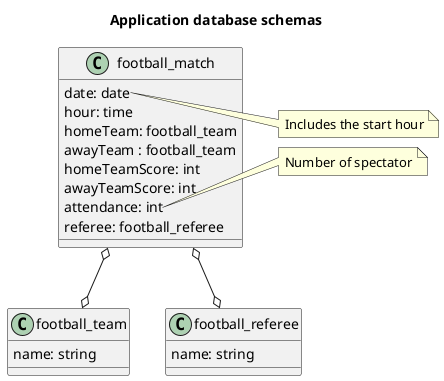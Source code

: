 @startuml

title
Application database schemas
end title

class football_match {
    date: date
    hour: time
    homeTeam: football_team
    awayTeam : football_team
    homeTeamScore: int
    awayTeamScore: int
    attendance: int
    referee: football_referee
}
note right of football_match::date
    Includes the start hour
end note
note right of football_match::attendance
    Number of spectator
end note

class football_team {
    name: string
}

class football_referee {
    name: string
}

football_match o--o football_team
football_match o--o football_referee

@enduml